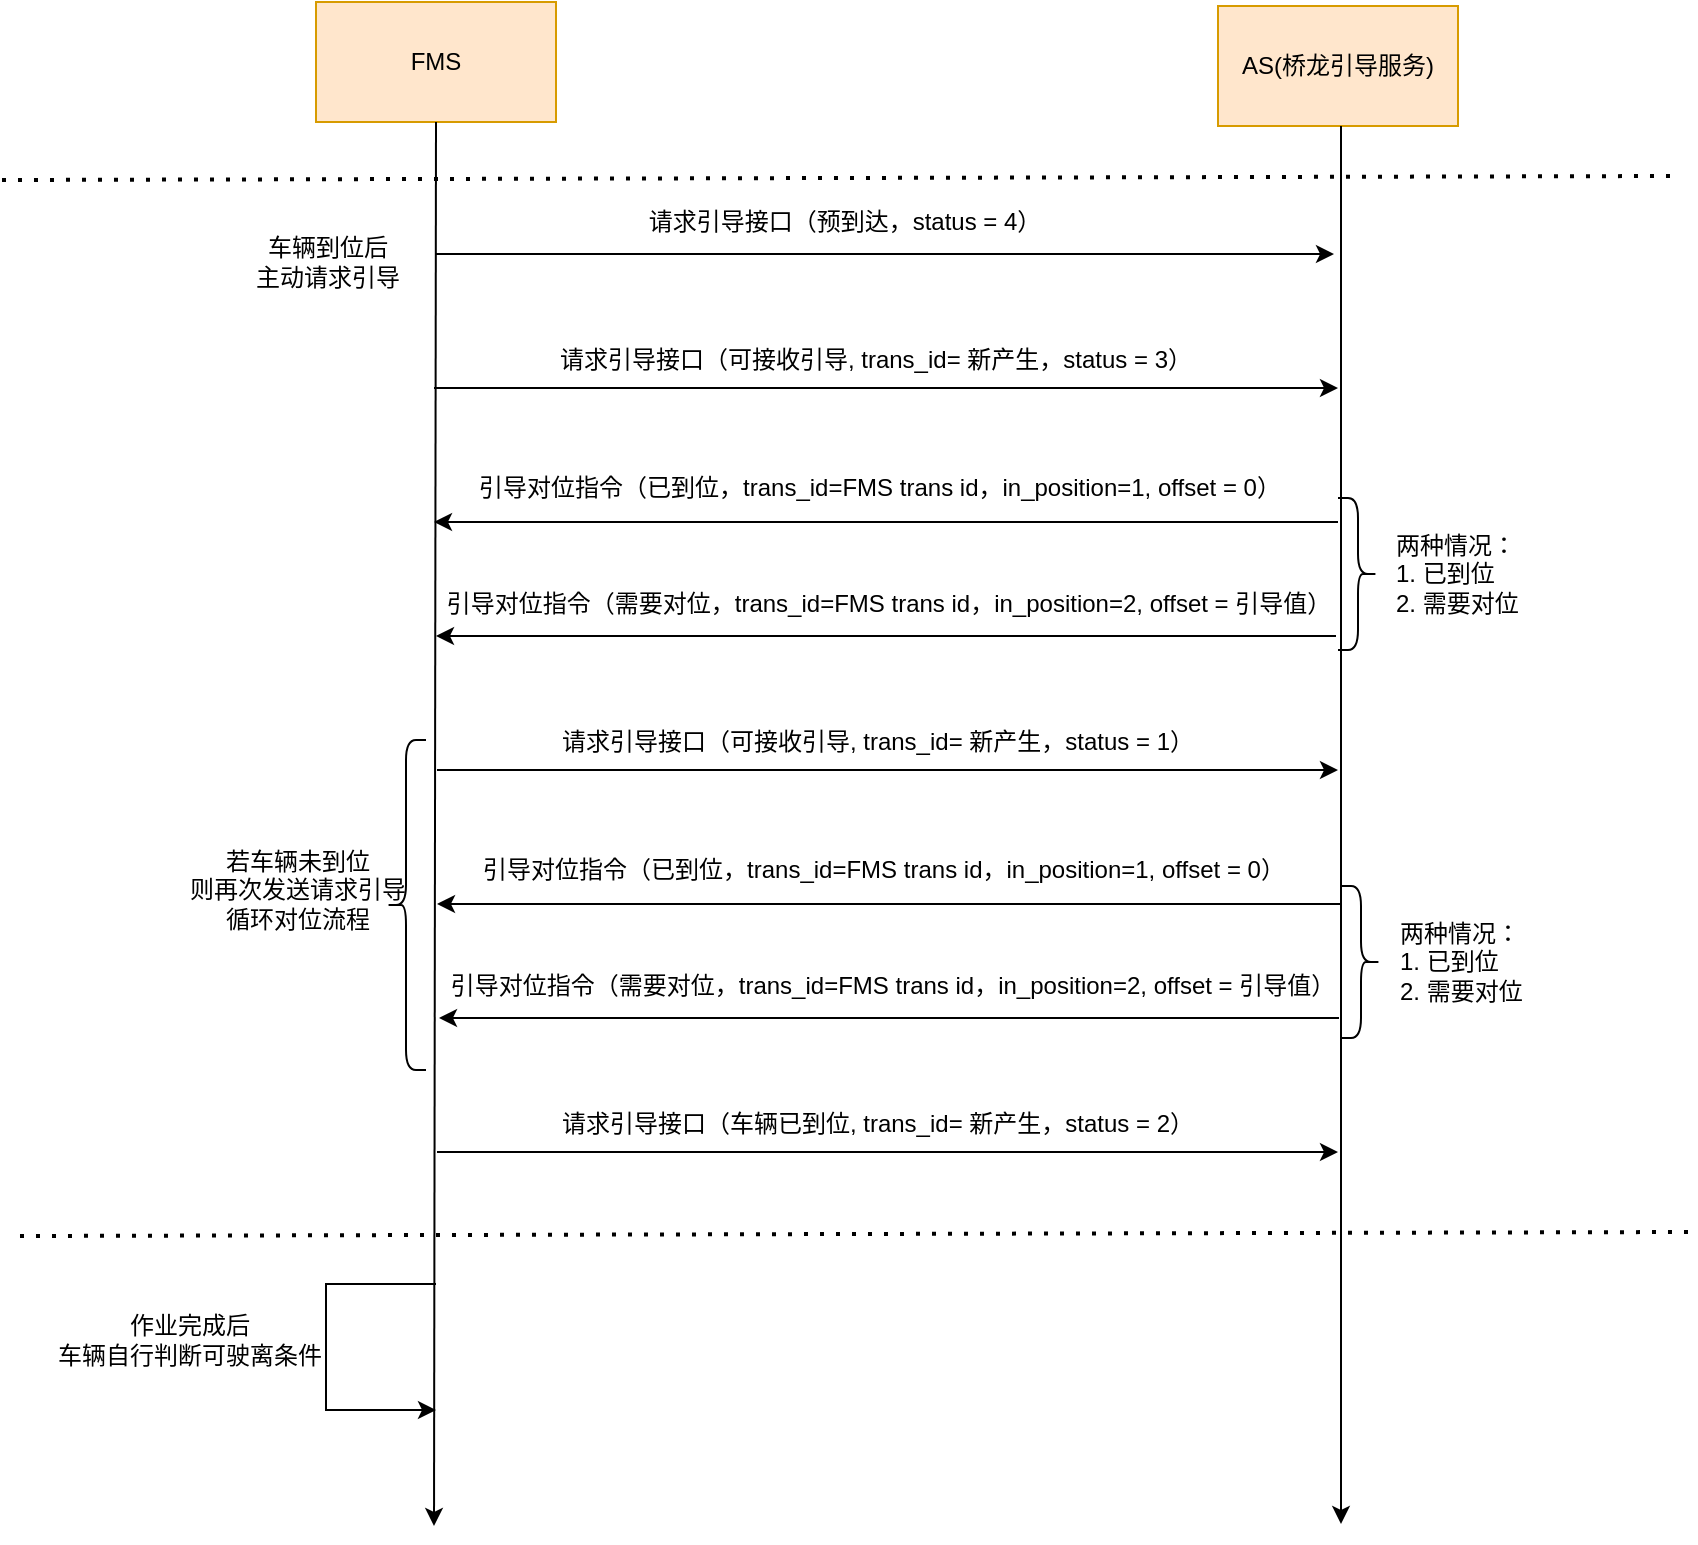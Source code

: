 <mxfile version="21.7.2" type="github">
  <diagram name="Page-1" id="0783ab3e-0a74-02c8-0abd-f7b4e66b4bec">
    <mxGraphModel dx="1366" dy="752" grid="0" gridSize="10" guides="1" tooltips="1" connect="1" arrows="1" fold="1" page="0" pageScale="1" pageWidth="850" pageHeight="1100" background="none" math="0" shadow="0">
      <root>
        <mxCell id="0" />
        <mxCell id="1" parent="0" />
        <mxCell id="2nViGCEAdRGkjLKJpimA-1" value="FMS" style="rounded=0;whiteSpace=wrap;html=1;fillColor=#ffe6cc;strokeColor=#d79b00;" vertex="1" parent="1">
          <mxGeometry x="181" y="74" width="120" height="60" as="geometry" />
        </mxCell>
        <mxCell id="2nViGCEAdRGkjLKJpimA-2" value="AS(桥龙引导服务)" style="rounded=0;whiteSpace=wrap;html=1;fillColor=#ffe6cc;strokeColor=#d79b00;" vertex="1" parent="1">
          <mxGeometry x="632" y="76" width="120" height="60" as="geometry" />
        </mxCell>
        <mxCell id="2nViGCEAdRGkjLKJpimA-4" value="" style="endArrow=classic;html=1;rounded=0;exitX=0.5;exitY=1;exitDx=0;exitDy=0;" edge="1" parent="1" source="2nViGCEAdRGkjLKJpimA-1">
          <mxGeometry width="50" height="50" relative="1" as="geometry">
            <mxPoint x="240" y="154" as="sourcePoint" />
            <mxPoint x="240" y="836" as="targetPoint" />
          </mxGeometry>
        </mxCell>
        <mxCell id="2nViGCEAdRGkjLKJpimA-5" value="" style="endArrow=classic;html=1;rounded=0;" edge="1" parent="1">
          <mxGeometry width="50" height="50" relative="1" as="geometry">
            <mxPoint x="693.5" y="136" as="sourcePoint" />
            <mxPoint x="693.5" y="835" as="targetPoint" />
          </mxGeometry>
        </mxCell>
        <mxCell id="2nViGCEAdRGkjLKJpimA-7" value="" style="endArrow=classic;html=1;rounded=0;" edge="1" parent="1">
          <mxGeometry width="50" height="50" relative="1" as="geometry">
            <mxPoint x="240" y="267" as="sourcePoint" />
            <mxPoint x="692" y="267" as="targetPoint" />
          </mxGeometry>
        </mxCell>
        <mxCell id="2nViGCEAdRGkjLKJpimA-9" value="车辆到位后&lt;br&gt;主动请求引导" style="text;strokeColor=none;align=center;fillColor=none;html=1;verticalAlign=middle;whiteSpace=wrap;rounded=0;" vertex="1" parent="1">
          <mxGeometry x="111.5" y="194" width="150" height="20" as="geometry" />
        </mxCell>
        <mxCell id="2nViGCEAdRGkjLKJpimA-10" value="请求引导接口（可接收引导, trans_id= 新产生，status = 3）" style="text;strokeColor=none;align=center;fillColor=none;html=1;verticalAlign=middle;whiteSpace=wrap;rounded=0;" vertex="1" parent="1">
          <mxGeometry x="294.5" y="243" width="331.5" height="20" as="geometry" />
        </mxCell>
        <mxCell id="2nViGCEAdRGkjLKJpimA-11" value="" style="endArrow=classic;html=1;rounded=0;" edge="1" parent="1">
          <mxGeometry width="50" height="50" relative="1" as="geometry">
            <mxPoint x="241" y="200" as="sourcePoint" />
            <mxPoint x="690" y="200" as="targetPoint" />
          </mxGeometry>
        </mxCell>
        <mxCell id="2nViGCEAdRGkjLKJpimA-12" value="请求引导接口（预到达，status = 4）" style="text;strokeColor=none;align=center;fillColor=none;html=1;verticalAlign=middle;whiteSpace=wrap;rounded=0;" vertex="1" parent="1">
          <mxGeometry x="346" y="174" width="199" height="20" as="geometry" />
        </mxCell>
        <mxCell id="2nViGCEAdRGkjLKJpimA-14" value="" style="endArrow=classic;html=1;rounded=0;" edge="1" parent="1">
          <mxGeometry width="50" height="50" relative="1" as="geometry">
            <mxPoint x="692" y="334" as="sourcePoint" />
            <mxPoint x="240" y="334" as="targetPoint" />
          </mxGeometry>
        </mxCell>
        <mxCell id="2nViGCEAdRGkjLKJpimA-15" value="引导对位指令（已到位，trans_id=FMS trans id，in_position=1, offset = 0）" style="text;strokeColor=none;align=center;fillColor=none;html=1;verticalAlign=middle;whiteSpace=wrap;rounded=0;" vertex="1" parent="1">
          <mxGeometry x="260" y="307" width="406" height="20" as="geometry" />
        </mxCell>
        <mxCell id="2nViGCEAdRGkjLKJpimA-16" value="" style="endArrow=classic;html=1;rounded=0;" edge="1" parent="1">
          <mxGeometry width="50" height="50" relative="1" as="geometry">
            <mxPoint x="691" y="391" as="sourcePoint" />
            <mxPoint x="241" y="391" as="targetPoint" />
          </mxGeometry>
        </mxCell>
        <mxCell id="2nViGCEAdRGkjLKJpimA-17" value="引导对位指令（需要对位，trans_id=FMS trans id，in_position=2, offset = 引导值）" style="text;strokeColor=none;align=center;fillColor=none;html=1;verticalAlign=middle;whiteSpace=wrap;rounded=0;" vertex="1" parent="1">
          <mxGeometry x="243" y="365" width="449" height="20" as="geometry" />
        </mxCell>
        <mxCell id="2nViGCEAdRGkjLKJpimA-18" value="" style="shape=curlyBracket;whiteSpace=wrap;html=1;rounded=1;flipH=1;labelPosition=right;verticalLabelPosition=middle;align=left;verticalAlign=middle;" vertex="1" parent="1">
          <mxGeometry x="692" y="322" width="20" height="76" as="geometry" />
        </mxCell>
        <mxCell id="2nViGCEAdRGkjLKJpimA-19" value="两种情况：&lt;br&gt;1. 已到位&lt;br&gt;2. 需要对位" style="text;strokeColor=none;align=left;fillColor=none;html=1;verticalAlign=middle;whiteSpace=wrap;rounded=0;" vertex="1" parent="1">
          <mxGeometry x="719" y="333.5" width="109" height="53" as="geometry" />
        </mxCell>
        <mxCell id="2nViGCEAdRGkjLKJpimA-20" value="" style="endArrow=classic;html=1;rounded=0;" edge="1" parent="1">
          <mxGeometry width="50" height="50" relative="1" as="geometry">
            <mxPoint x="241.5" y="458" as="sourcePoint" />
            <mxPoint x="692" y="458" as="targetPoint" />
          </mxGeometry>
        </mxCell>
        <mxCell id="2nViGCEAdRGkjLKJpimA-21" value="请求引导接口（可接收引导, trans_id= 新产生，status = 1）" style="text;strokeColor=none;align=center;fillColor=none;html=1;verticalAlign=middle;whiteSpace=wrap;rounded=0;" vertex="1" parent="1">
          <mxGeometry x="296" y="434" width="331.5" height="20" as="geometry" />
        </mxCell>
        <mxCell id="2nViGCEAdRGkjLKJpimA-22" value="" style="endArrow=classic;html=1;rounded=0;" edge="1" parent="1">
          <mxGeometry width="50" height="50" relative="1" as="geometry">
            <mxPoint x="693.5" y="525" as="sourcePoint" />
            <mxPoint x="241.5" y="525" as="targetPoint" />
          </mxGeometry>
        </mxCell>
        <mxCell id="2nViGCEAdRGkjLKJpimA-23" value="引导对位指令（已到位，trans_id=FMS trans id，in_position=1, offset = 0）" style="text;strokeColor=none;align=center;fillColor=none;html=1;verticalAlign=middle;whiteSpace=wrap;rounded=0;" vertex="1" parent="1">
          <mxGeometry x="261.5" y="498" width="406" height="20" as="geometry" />
        </mxCell>
        <mxCell id="2nViGCEAdRGkjLKJpimA-24" value="" style="endArrow=classic;html=1;rounded=0;" edge="1" parent="1">
          <mxGeometry width="50" height="50" relative="1" as="geometry">
            <mxPoint x="692.5" y="582" as="sourcePoint" />
            <mxPoint x="242.5" y="582" as="targetPoint" />
          </mxGeometry>
        </mxCell>
        <mxCell id="2nViGCEAdRGkjLKJpimA-25" value="引导对位指令（需要对位，trans_id=FMS trans id，in_position=2, offset = 引导值）" style="text;strokeColor=none;align=center;fillColor=none;html=1;verticalAlign=middle;whiteSpace=wrap;rounded=0;" vertex="1" parent="1">
          <mxGeometry x="244.5" y="556" width="449" height="20" as="geometry" />
        </mxCell>
        <mxCell id="2nViGCEAdRGkjLKJpimA-26" value="" style="shape=curlyBracket;whiteSpace=wrap;html=1;rounded=1;labelPosition=left;verticalLabelPosition=middle;align=right;verticalAlign=middle;" vertex="1" parent="1">
          <mxGeometry x="216" y="443" width="20" height="165" as="geometry" />
        </mxCell>
        <mxCell id="2nViGCEAdRGkjLKJpimA-27" value="" style="shape=curlyBracket;whiteSpace=wrap;html=1;rounded=1;flipH=1;labelPosition=right;verticalLabelPosition=middle;align=left;verticalAlign=middle;" vertex="1" parent="1">
          <mxGeometry x="693.5" y="516" width="20" height="76" as="geometry" />
        </mxCell>
        <mxCell id="2nViGCEAdRGkjLKJpimA-28" value="两种情况：&lt;br&gt;1. 已到位&lt;br&gt;2. 需要对位" style="text;strokeColor=none;align=left;fillColor=none;html=1;verticalAlign=middle;whiteSpace=wrap;rounded=0;" vertex="1" parent="1">
          <mxGeometry x="720.5" y="527.5" width="109" height="53" as="geometry" />
        </mxCell>
        <mxCell id="2nViGCEAdRGkjLKJpimA-30" value="若车辆未到位&lt;br&gt;则再次发送请求引导&lt;br&gt;循环对位流程" style="text;strokeColor=none;align=center;fillColor=none;html=1;verticalAlign=middle;whiteSpace=wrap;rounded=0;" vertex="1" parent="1">
          <mxGeometry x="97" y="507.5" width="150" height="20" as="geometry" />
        </mxCell>
        <mxCell id="2nViGCEAdRGkjLKJpimA-33" value="" style="endArrow=classic;html=1;rounded=0;" edge="1" parent="1">
          <mxGeometry width="50" height="50" relative="1" as="geometry">
            <mxPoint x="241.5" y="649" as="sourcePoint" />
            <mxPoint x="692" y="649" as="targetPoint" />
          </mxGeometry>
        </mxCell>
        <mxCell id="2nViGCEAdRGkjLKJpimA-34" value="请求引导接口（车辆已到位, trans_id= 新产生，status = 2）" style="text;strokeColor=none;align=center;fillColor=none;html=1;verticalAlign=middle;whiteSpace=wrap;rounded=0;" vertex="1" parent="1">
          <mxGeometry x="296" y="625" width="331.5" height="20" as="geometry" />
        </mxCell>
        <mxCell id="2nViGCEAdRGkjLKJpimA-36" value="" style="endArrow=classic;html=1;rounded=0;" edge="1" parent="1">
          <mxGeometry width="50" height="50" relative="1" as="geometry">
            <mxPoint x="241" y="715" as="sourcePoint" />
            <mxPoint x="241" y="778" as="targetPoint" />
            <Array as="points">
              <mxPoint x="186" y="715" />
              <mxPoint x="186" y="778" />
            </Array>
          </mxGeometry>
        </mxCell>
        <mxCell id="2nViGCEAdRGkjLKJpimA-37" value="作业完成后&lt;br&gt;车辆自行判断可驶离条件" style="text;strokeColor=none;align=center;fillColor=none;html=1;verticalAlign=middle;whiteSpace=wrap;rounded=0;" vertex="1" parent="1">
          <mxGeometry x="43" y="733" width="150" height="20" as="geometry" />
        </mxCell>
        <mxCell id="2nViGCEAdRGkjLKJpimA-38" value="" style="endArrow=none;dashed=1;html=1;dashPattern=1 3;strokeWidth=2;rounded=0;" edge="1" parent="1">
          <mxGeometry width="50" height="50" relative="1" as="geometry">
            <mxPoint x="24" y="163" as="sourcePoint" />
            <mxPoint x="860" y="161" as="targetPoint" />
          </mxGeometry>
        </mxCell>
        <mxCell id="2nViGCEAdRGkjLKJpimA-39" value="" style="endArrow=none;dashed=1;html=1;dashPattern=1 3;strokeWidth=2;rounded=0;" edge="1" parent="1">
          <mxGeometry width="50" height="50" relative="1" as="geometry">
            <mxPoint x="33" y="691" as="sourcePoint" />
            <mxPoint x="869" y="689" as="targetPoint" />
          </mxGeometry>
        </mxCell>
      </root>
    </mxGraphModel>
  </diagram>
</mxfile>

